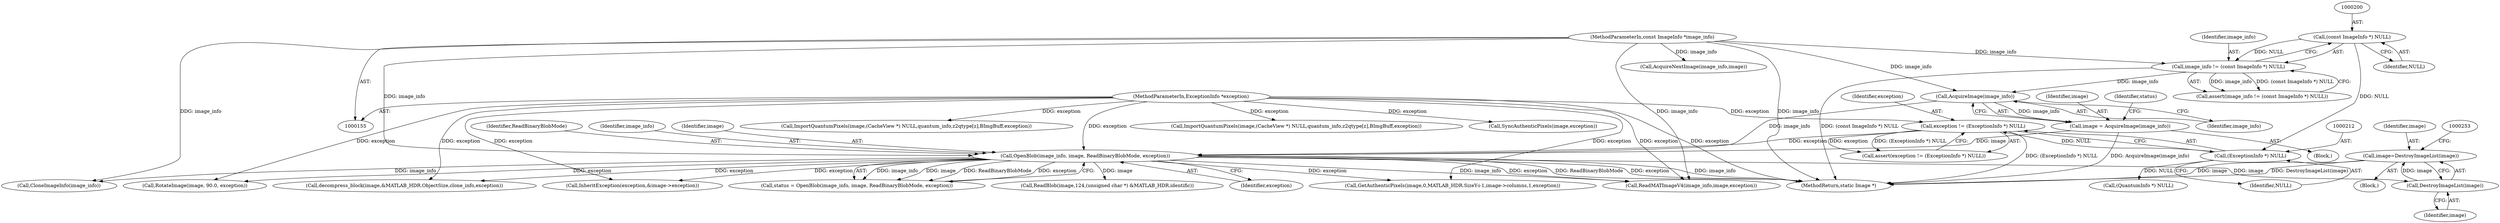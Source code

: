 digraph "0_ImageMagick_8985ed08f01d465ee65ab5a106186b3868b6f601@pointer" {
"1000247" [label="(Call,image=DestroyImageList(image))"];
"1000249" [label="(Call,DestroyImageList(image))"];
"1000237" [label="(Call,OpenBlob(image_info, image, ReadBinaryBlobMode, exception))"];
"1000233" [label="(Call,AcquireImage(image_info))"];
"1000197" [label="(Call,image_info != (const ImageInfo *) NULL)"];
"1000156" [label="(MethodParameterIn,const ImageInfo *image_info)"];
"1000199" [label="(Call,(const ImageInfo *) NULL)"];
"1000231" [label="(Call,image = AcquireImage(image_info))"];
"1000209" [label="(Call,exception != (ExceptionInfo *) NULL)"];
"1000157" [label="(MethodParameterIn,ExceptionInfo *exception)"];
"1000211" [label="(Call,(ExceptionInfo *) NULL)"];
"1001548" [label="(Call,RotateImage(image, 90.0, exception))"];
"1000249" [label="(Call,DestroyImageList(image))"];
"1000247" [label="(Call,image=DestroyImageList(image))"];
"1000199" [label="(Call,(const ImageInfo *) NULL)"];
"1000235" [label="(Call,status = OpenBlob(image_info, image, ReadBinaryBlobMode, exception))"];
"1000464" [label="(Call,CloneImageInfo(image_info))"];
"1000157" [label="(MethodParameterIn,ExceptionInfo *exception)"];
"1000237" [label="(Call,OpenBlob(image_info, image, ReadBinaryBlobMode, exception))"];
"1000197" [label="(Call,image_info != (const ImageInfo *) NULL)"];
"1000478" [label="(Call,decompress_block(image,&MATLAB_HDR.ObjectSize,clone_info,exception))"];
"1000232" [label="(Identifier,image)"];
"1001336" [label="(Call,ImportQuantumPixels(image,(CacheView *) NULL,quantum_info,z2qtype[z],BImgBuff,exception))"];
"1000196" [label="(Call,assert(image_info != (const ImageInfo *) NULL))"];
"1000240" [label="(Identifier,ReadBinaryBlobMode)"];
"1000236" [label="(Identifier,status)"];
"1000213" [label="(Identifier,NULL)"];
"1001300" [label="(Call,ImportQuantumPixels(image,(CacheView *) NULL,quantum_info,z2qtype[z],BImgBuff,exception))"];
"1000208" [label="(Call,assert(exception != (ExceptionInfo *) NULL))"];
"1000156" [label="(MethodParameterIn,const ImageInfo *image_info)"];
"1000262" [label="(Call,ReadBlob(image,124,(unsigned char *) &MATLAB_HDR.identific))"];
"1000211" [label="(Call,(ExceptionInfo *) NULL)"];
"1001869" [label="(MethodReturn,static Image *)"];
"1000241" [label="(Identifier,exception)"];
"1001376" [label="(Call,SyncAuthenticPixels(image,exception))"];
"1000246" [label="(Block,)"];
"1000287" [label="(Call,ReadMATImageV4(image_info,image,exception))"];
"1000238" [label="(Identifier,image_info)"];
"1000231" [label="(Call,image = AcquireImage(image_info))"];
"1000239" [label="(Identifier,image)"];
"1000198" [label="(Identifier,image_info)"];
"1000158" [label="(Block,)"];
"1000210" [label="(Identifier,exception)"];
"1001097" [label="(Call,InheritException(exception,&image->exception))"];
"1000228" [label="(Call,(QuantumInfo *) NULL)"];
"1001208" [label="(Call,GetAuthenticPixels(image,0,MATLAB_HDR.SizeY-i-1,image->columns,1,exception))"];
"1000201" [label="(Identifier,NULL)"];
"1000233" [label="(Call,AcquireImage(image_info))"];
"1000209" [label="(Call,exception != (ExceptionInfo *) NULL)"];
"1000234" [label="(Identifier,image_info)"];
"1000250" [label="(Identifier,image)"];
"1001640" [label="(Call,AcquireNextImage(image_info,image))"];
"1000248" [label="(Identifier,image)"];
"1000247" -> "1000246"  [label="AST: "];
"1000247" -> "1000249"  [label="CFG: "];
"1000248" -> "1000247"  [label="AST: "];
"1000249" -> "1000247"  [label="AST: "];
"1000253" -> "1000247"  [label="CFG: "];
"1000247" -> "1001869"  [label="DDG: image"];
"1000247" -> "1001869"  [label="DDG: DestroyImageList(image)"];
"1000249" -> "1000247"  [label="DDG: image"];
"1000249" -> "1000250"  [label="CFG: "];
"1000250" -> "1000249"  [label="AST: "];
"1000237" -> "1000249"  [label="DDG: image"];
"1000237" -> "1000235"  [label="AST: "];
"1000237" -> "1000241"  [label="CFG: "];
"1000238" -> "1000237"  [label="AST: "];
"1000239" -> "1000237"  [label="AST: "];
"1000240" -> "1000237"  [label="AST: "];
"1000241" -> "1000237"  [label="AST: "];
"1000235" -> "1000237"  [label="CFG: "];
"1000237" -> "1001869"  [label="DDG: image_info"];
"1000237" -> "1001869"  [label="DDG: ReadBinaryBlobMode"];
"1000237" -> "1001869"  [label="DDG: exception"];
"1000237" -> "1000235"  [label="DDG: image_info"];
"1000237" -> "1000235"  [label="DDG: image"];
"1000237" -> "1000235"  [label="DDG: ReadBinaryBlobMode"];
"1000237" -> "1000235"  [label="DDG: exception"];
"1000233" -> "1000237"  [label="DDG: image_info"];
"1000156" -> "1000237"  [label="DDG: image_info"];
"1000231" -> "1000237"  [label="DDG: image"];
"1000209" -> "1000237"  [label="DDG: exception"];
"1000157" -> "1000237"  [label="DDG: exception"];
"1000237" -> "1000262"  [label="DDG: image"];
"1000237" -> "1000287"  [label="DDG: image_info"];
"1000237" -> "1000287"  [label="DDG: exception"];
"1000237" -> "1000464"  [label="DDG: image_info"];
"1000237" -> "1000478"  [label="DDG: exception"];
"1000237" -> "1001097"  [label="DDG: exception"];
"1000237" -> "1001208"  [label="DDG: exception"];
"1000237" -> "1001548"  [label="DDG: exception"];
"1000233" -> "1000231"  [label="AST: "];
"1000233" -> "1000234"  [label="CFG: "];
"1000234" -> "1000233"  [label="AST: "];
"1000231" -> "1000233"  [label="CFG: "];
"1000233" -> "1000231"  [label="DDG: image_info"];
"1000197" -> "1000233"  [label="DDG: image_info"];
"1000156" -> "1000233"  [label="DDG: image_info"];
"1000197" -> "1000196"  [label="AST: "];
"1000197" -> "1000199"  [label="CFG: "];
"1000198" -> "1000197"  [label="AST: "];
"1000199" -> "1000197"  [label="AST: "];
"1000196" -> "1000197"  [label="CFG: "];
"1000197" -> "1001869"  [label="DDG: (const ImageInfo *) NULL"];
"1000197" -> "1000196"  [label="DDG: image_info"];
"1000197" -> "1000196"  [label="DDG: (const ImageInfo *) NULL"];
"1000156" -> "1000197"  [label="DDG: image_info"];
"1000199" -> "1000197"  [label="DDG: NULL"];
"1000156" -> "1000155"  [label="AST: "];
"1000156" -> "1001869"  [label="DDG: image_info"];
"1000156" -> "1000287"  [label="DDG: image_info"];
"1000156" -> "1000464"  [label="DDG: image_info"];
"1000156" -> "1001640"  [label="DDG: image_info"];
"1000199" -> "1000201"  [label="CFG: "];
"1000200" -> "1000199"  [label="AST: "];
"1000201" -> "1000199"  [label="AST: "];
"1000199" -> "1000211"  [label="DDG: NULL"];
"1000231" -> "1000158"  [label="AST: "];
"1000232" -> "1000231"  [label="AST: "];
"1000236" -> "1000231"  [label="CFG: "];
"1000231" -> "1001869"  [label="DDG: AcquireImage(image_info)"];
"1000209" -> "1000208"  [label="AST: "];
"1000209" -> "1000211"  [label="CFG: "];
"1000210" -> "1000209"  [label="AST: "];
"1000211" -> "1000209"  [label="AST: "];
"1000208" -> "1000209"  [label="CFG: "];
"1000209" -> "1001869"  [label="DDG: (ExceptionInfo *) NULL"];
"1000209" -> "1000208"  [label="DDG: exception"];
"1000209" -> "1000208"  [label="DDG: (ExceptionInfo *) NULL"];
"1000157" -> "1000209"  [label="DDG: exception"];
"1000211" -> "1000209"  [label="DDG: NULL"];
"1000157" -> "1000155"  [label="AST: "];
"1000157" -> "1001869"  [label="DDG: exception"];
"1000157" -> "1000287"  [label="DDG: exception"];
"1000157" -> "1000478"  [label="DDG: exception"];
"1000157" -> "1001097"  [label="DDG: exception"];
"1000157" -> "1001208"  [label="DDG: exception"];
"1000157" -> "1001300"  [label="DDG: exception"];
"1000157" -> "1001336"  [label="DDG: exception"];
"1000157" -> "1001376"  [label="DDG: exception"];
"1000157" -> "1001548"  [label="DDG: exception"];
"1000211" -> "1000213"  [label="CFG: "];
"1000212" -> "1000211"  [label="AST: "];
"1000213" -> "1000211"  [label="AST: "];
"1000211" -> "1000228"  [label="DDG: NULL"];
}
